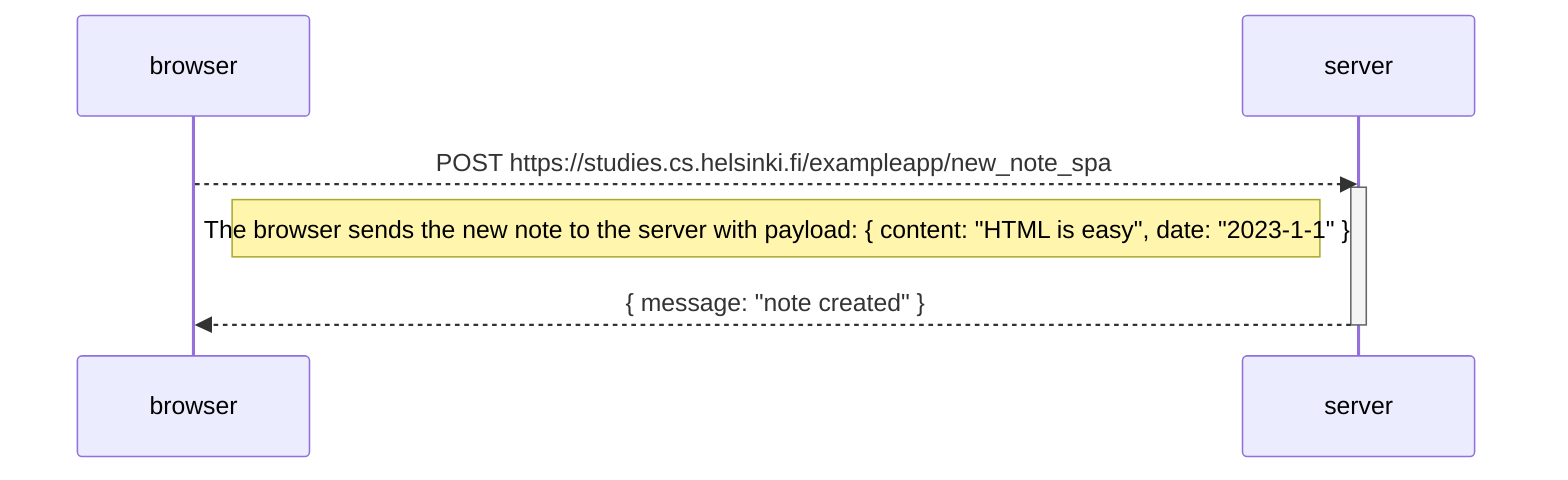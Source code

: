 sequenceDiagram
    participant browser
    participant server

    browser-->>server: POST https://studies.cs.helsinki.fi/exampleapp/new_note_spa
    activate server
    Note right of browser: The browser sends the new note to the server with payload: { content: "HTML is easy", date: "2023-1-1" }
    server-->>browser: { message: "note created" }
    deactivate server